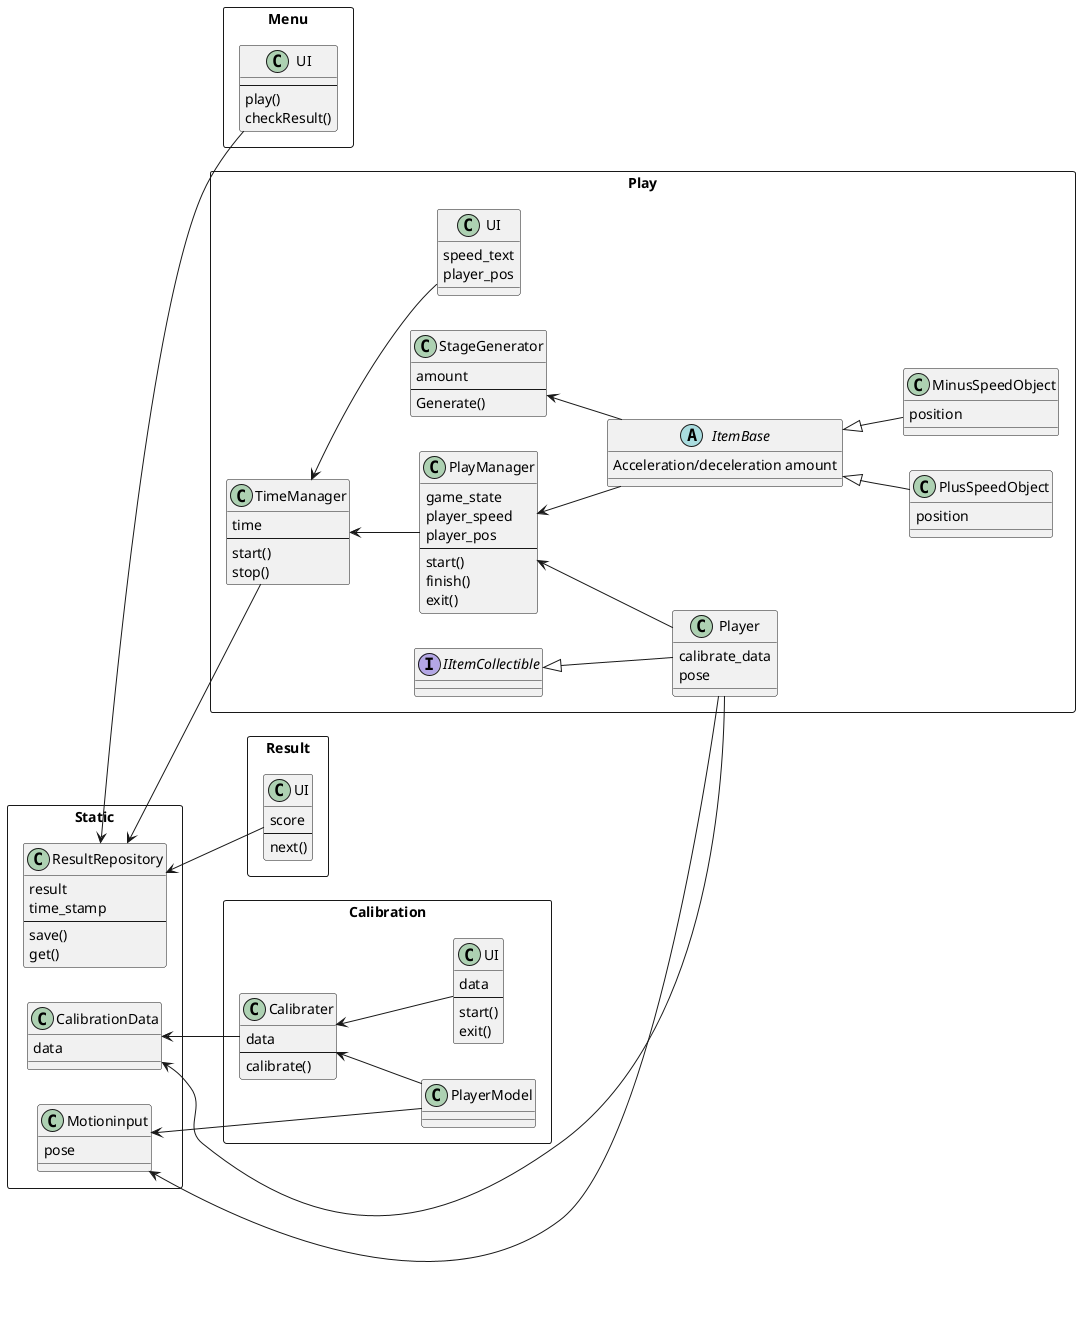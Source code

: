 ﻿@startuml

left to right direction

package "Menu" <<Rectangle>> {
    class "UI" as menuUi {
        --
        play()
        checkResult()
    }
}

package "Calibration" <<Rectangle>> {
    class "Calibrater" as calibrater {
        data
        --
        calibrate()
    }

    class "UI" as calibrationUi {
        data
        --
        start()
        exit()
    }
    
    class "PlayerModel" as playerModel {
        
    }
}

package "Play" <<Rectangle>> {
    class "PlayManager" as playManager {
        game_state
        player_speed
        player_pos
        --
        start()
        finish()
        exit()
    }
    
    class "TimeManager" as timeManager {
        time
        --
        start()
        stop()
    }
    
    class "StageGenerator" as stageGenerator {
        amount
        --
        Generate()
    }
    
    class "PlusSpeedObject" as plusSpeedObject {
        position
    }
    
    class "MinusSpeedObject" as minusSpeedObject {
        position
    }
    
    abstract class "ItemBase" as itemBase {
        Acceleration/deceleration amount
    }
    
    class "Player" as player {
        calibrate_data
        pose
    }
    
    interface "IItemCollectible" as iItemCollectible {
        
    }
    
    class "UI" as playUi {
        speed_text
        player_pos
    }
}

package "Result" <<Rectangle>> {
    class "UI" as resultUi {
        score
        --
        next()
    }
}

package "Static" <<Rectangle>> {
    class "ResultRepository" as resultRepository {
        result
        time_stamp
        --
        save()
        get()
    }
    
    class "CalibrationData" as calibrationData {
        data
    }
    
    class "Motioninput" as motionInput {
        pose
    }
}

' Menu
resultRepository <-- menuUi

' Calibration
calibrater <-- calibrationUi
calibrationData <-- calibrater
motionInput <-- playerModel
calibrater <-- playerModel

' Play
playManager <-- itemBase
timeManager <-- playUi
timeManager <-- playManager
playManager <-- player
iItemCollectible <|-- player
calibrationData <-- player
resultRepository <-- timeManager
itemBase <|-- plusSpeedObject
itemBase <|-- minusSpeedObject
stageGenerator <-- itemBase
motionInput <-- player

' Result
resultRepository <-- resultUi

@enduml
